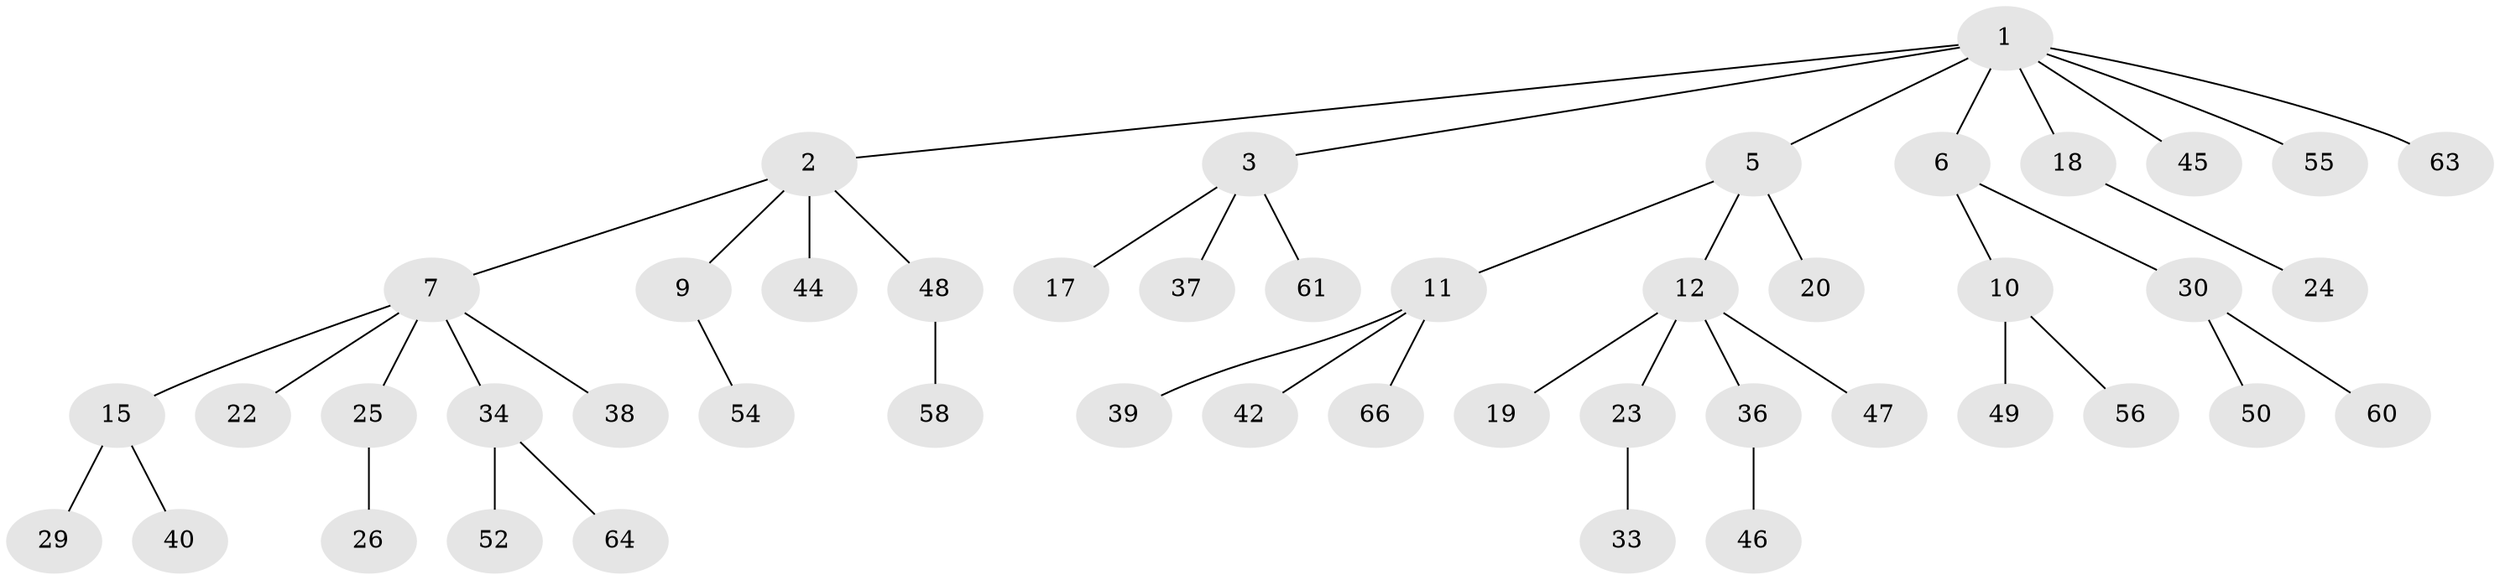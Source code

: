 // Generated by graph-tools (version 1.1) at 2025/52/02/27/25 19:52:13]
// undirected, 47 vertices, 46 edges
graph export_dot {
graph [start="1"]
  node [color=gray90,style=filled];
  1 [super="+31"];
  2 [super="+4"];
  3 [super="+8"];
  5 [super="+13"];
  6;
  7 [super="+16"];
  9;
  10 [super="+28"];
  11 [super="+32"];
  12 [super="+14"];
  15 [super="+21"];
  17 [super="+43"];
  18 [super="+35"];
  19;
  20;
  22;
  23 [super="+65"];
  24 [super="+27"];
  25 [super="+53"];
  26;
  29 [super="+67"];
  30 [super="+51"];
  33 [super="+41"];
  34 [super="+57"];
  36;
  37;
  38;
  39;
  40;
  42 [super="+59"];
  44;
  45;
  46;
  47;
  48;
  49;
  50;
  52 [super="+62"];
  54;
  55;
  56;
  58;
  60;
  61;
  63;
  64;
  66;
  1 -- 2;
  1 -- 3;
  1 -- 5;
  1 -- 6;
  1 -- 18;
  1 -- 63;
  1 -- 45;
  1 -- 55;
  2 -- 44;
  2 -- 48;
  2 -- 9;
  2 -- 7;
  3 -- 17;
  3 -- 37;
  3 -- 61;
  5 -- 11;
  5 -- 12;
  5 -- 20;
  6 -- 10;
  6 -- 30;
  7 -- 15;
  7 -- 22;
  7 -- 25;
  7 -- 34;
  7 -- 38;
  9 -- 54;
  10 -- 56;
  10 -- 49;
  11 -- 66;
  11 -- 42;
  11 -- 39;
  12 -- 19;
  12 -- 47;
  12 -- 36;
  12 -- 23;
  15 -- 40;
  15 -- 29;
  18 -- 24;
  23 -- 33;
  25 -- 26;
  30 -- 50;
  30 -- 60;
  34 -- 52;
  34 -- 64;
  36 -- 46;
  48 -- 58;
}
